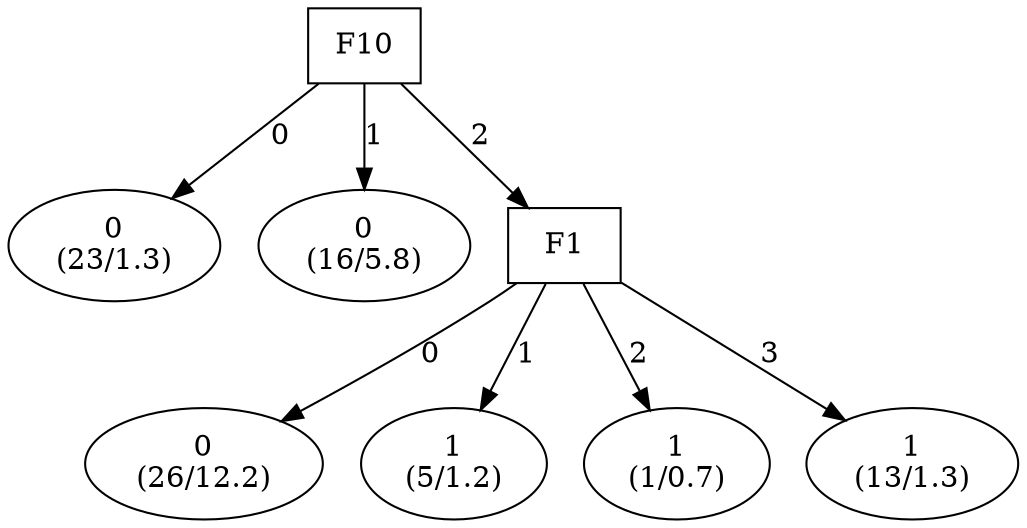 digraph YaDT {
n0 [ shape=box, label="F10\n"]
n0 -> n1 [label="0"]
n1 [ shape=ellipse, label="0\n(23/1.3)"]
n0 -> n2 [label="1"]
n2 [ shape=ellipse, label="0\n(16/5.8)"]
n0 -> n3 [label="2"]
n3 [ shape=box, label="F1\n"]
n3 -> n4 [label="0"]
n4 [ shape=ellipse, label="0\n(26/12.2)"]
n3 -> n5 [label="1"]
n5 [ shape=ellipse, label="1\n(5/1.2)"]
n3 -> n6 [label="2"]
n6 [ shape=ellipse, label="1\n(1/0.7)"]
n3 -> n7 [label="3"]
n7 [ shape=ellipse, label="1\n(13/1.3)"]
}
